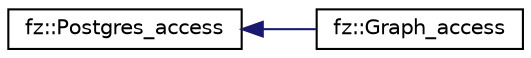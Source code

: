 digraph "Graphical Class Hierarchy"
{
 // LATEX_PDF_SIZE
  edge [fontname="Helvetica",fontsize="10",labelfontname="Helvetica",labelfontsize="10"];
  node [fontname="Helvetica",fontsize="10",shape=record];
  rankdir="LR";
  Node0 [label="fz::Postgres_access",height=0.2,width=0.4,color="black", fillcolor="white", style="filled",URL="$structfz_1_1Postgres__access.html",tooltip="A standardized way to access the Formalizer database."];
  Node0 -> Node1 [dir="back",color="midnightblue",fontsize="10",style="solid",fontname="Helvetica"];
  Node1 [label="fz::Graph_access",height=0.2,width=0.4,color="black", fillcolor="white", style="filled",URL="$structfz_1_1Graph__access.html",tooltip="A standardized way to access the Graph database."];
}
